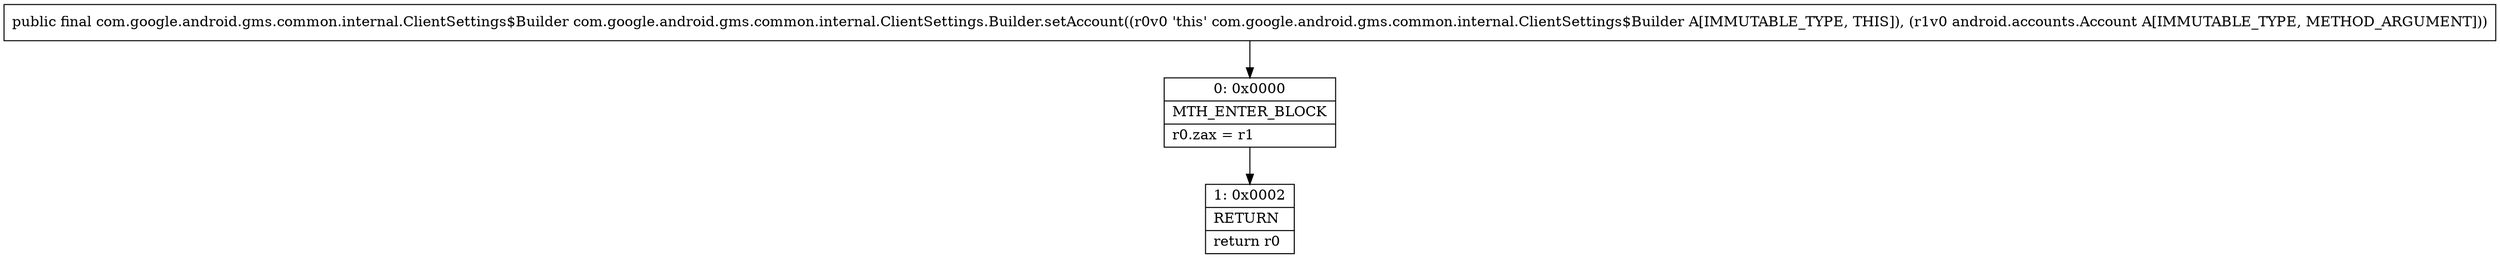 digraph "CFG forcom.google.android.gms.common.internal.ClientSettings.Builder.setAccount(Landroid\/accounts\/Account;)Lcom\/google\/android\/gms\/common\/internal\/ClientSettings$Builder;" {
Node_0 [shape=record,label="{0\:\ 0x0000|MTH_ENTER_BLOCK\l|r0.zax = r1\l}"];
Node_1 [shape=record,label="{1\:\ 0x0002|RETURN\l|return r0\l}"];
MethodNode[shape=record,label="{public final com.google.android.gms.common.internal.ClientSettings$Builder com.google.android.gms.common.internal.ClientSettings.Builder.setAccount((r0v0 'this' com.google.android.gms.common.internal.ClientSettings$Builder A[IMMUTABLE_TYPE, THIS]), (r1v0 android.accounts.Account A[IMMUTABLE_TYPE, METHOD_ARGUMENT])) }"];
MethodNode -> Node_0;
Node_0 -> Node_1;
}


